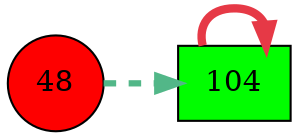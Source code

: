 digraph G{
rankdir=LR;
104 [style=filled, shape=box, fillcolor="#01fd00", label="104"];
48 [style=filled, shape=circle, fillcolor="#fe0000", label="48"];
104 -> 104 [color="#e63946",penwidth=4.00];
48 -> 104 [color="#52b788",style=dashed,penwidth=3.00];
}